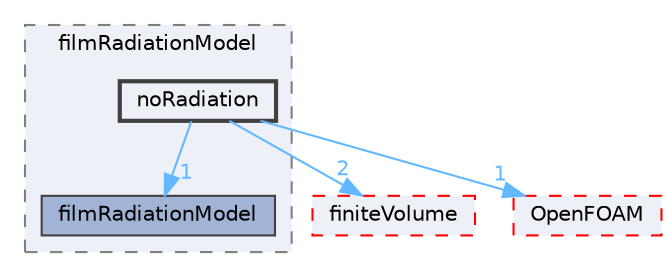 digraph "src/regionModels/surfaceFilmModels/submodels/thermo/filmRadiationModel/noRadiation"
{
 // LATEX_PDF_SIZE
  bgcolor="transparent";
  edge [fontname=Helvetica,fontsize=10,labelfontname=Helvetica,labelfontsize=10];
  node [fontname=Helvetica,fontsize=10,shape=box,height=0.2,width=0.4];
  compound=true
  subgraph clusterdir_9ba09063edd0a1010c3d6fd47e73aac8 {
    graph [ bgcolor="#edf0f7", pencolor="grey50", label="filmRadiationModel", fontname=Helvetica,fontsize=10 style="filled,dashed", URL="dir_9ba09063edd0a1010c3d6fd47e73aac8.html",tooltip=""]
  dir_9f9460fb5bd657f5bea2140ee409b200 [label="filmRadiationModel", fillcolor="#a2b4d6", color="grey25", style="filled", URL="dir_9f9460fb5bd657f5bea2140ee409b200.html",tooltip=""];
  dir_6ae10618f14f4a0544f83bcf5184baa4 [label="noRadiation", fillcolor="#edf0f7", color="grey25", style="filled,bold", URL="dir_6ae10618f14f4a0544f83bcf5184baa4.html",tooltip=""];
  }
  dir_9bd15774b555cf7259a6fa18f99fe99b [label="finiteVolume", fillcolor="#edf0f7", color="red", style="filled,dashed", URL="dir_9bd15774b555cf7259a6fa18f99fe99b.html",tooltip=""];
  dir_c5473ff19b20e6ec4dfe5c310b3778a8 [label="OpenFOAM", fillcolor="#edf0f7", color="red", style="filled,dashed", URL="dir_c5473ff19b20e6ec4dfe5c310b3778a8.html",tooltip=""];
  dir_6ae10618f14f4a0544f83bcf5184baa4->dir_9bd15774b555cf7259a6fa18f99fe99b [headlabel="2", labeldistance=1.5 headhref="dir_002591_001387.html" href="dir_002591_001387.html" color="steelblue1" fontcolor="steelblue1"];
  dir_6ae10618f14f4a0544f83bcf5184baa4->dir_9f9460fb5bd657f5bea2140ee409b200 [headlabel="1", labeldistance=1.5 headhref="dir_002591_001367.html" href="dir_002591_001367.html" color="steelblue1" fontcolor="steelblue1"];
  dir_6ae10618f14f4a0544f83bcf5184baa4->dir_c5473ff19b20e6ec4dfe5c310b3778a8 [headlabel="1", labeldistance=1.5 headhref="dir_002591_002695.html" href="dir_002591_002695.html" color="steelblue1" fontcolor="steelblue1"];
}
